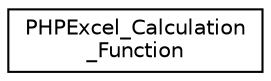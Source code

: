 digraph "Иерархия классов. Графический вид."
{
  edge [fontname="Helvetica",fontsize="10",labelfontname="Helvetica",labelfontsize="10"];
  node [fontname="Helvetica",fontsize="10",shape=record];
  rankdir="LR";
  Node0 [label="PHPExcel_Calculation\l_Function",height=0.2,width=0.4,color="black", fillcolor="white", style="filled",URL="$class_p_h_p_excel___calculation___function.html"];
}
